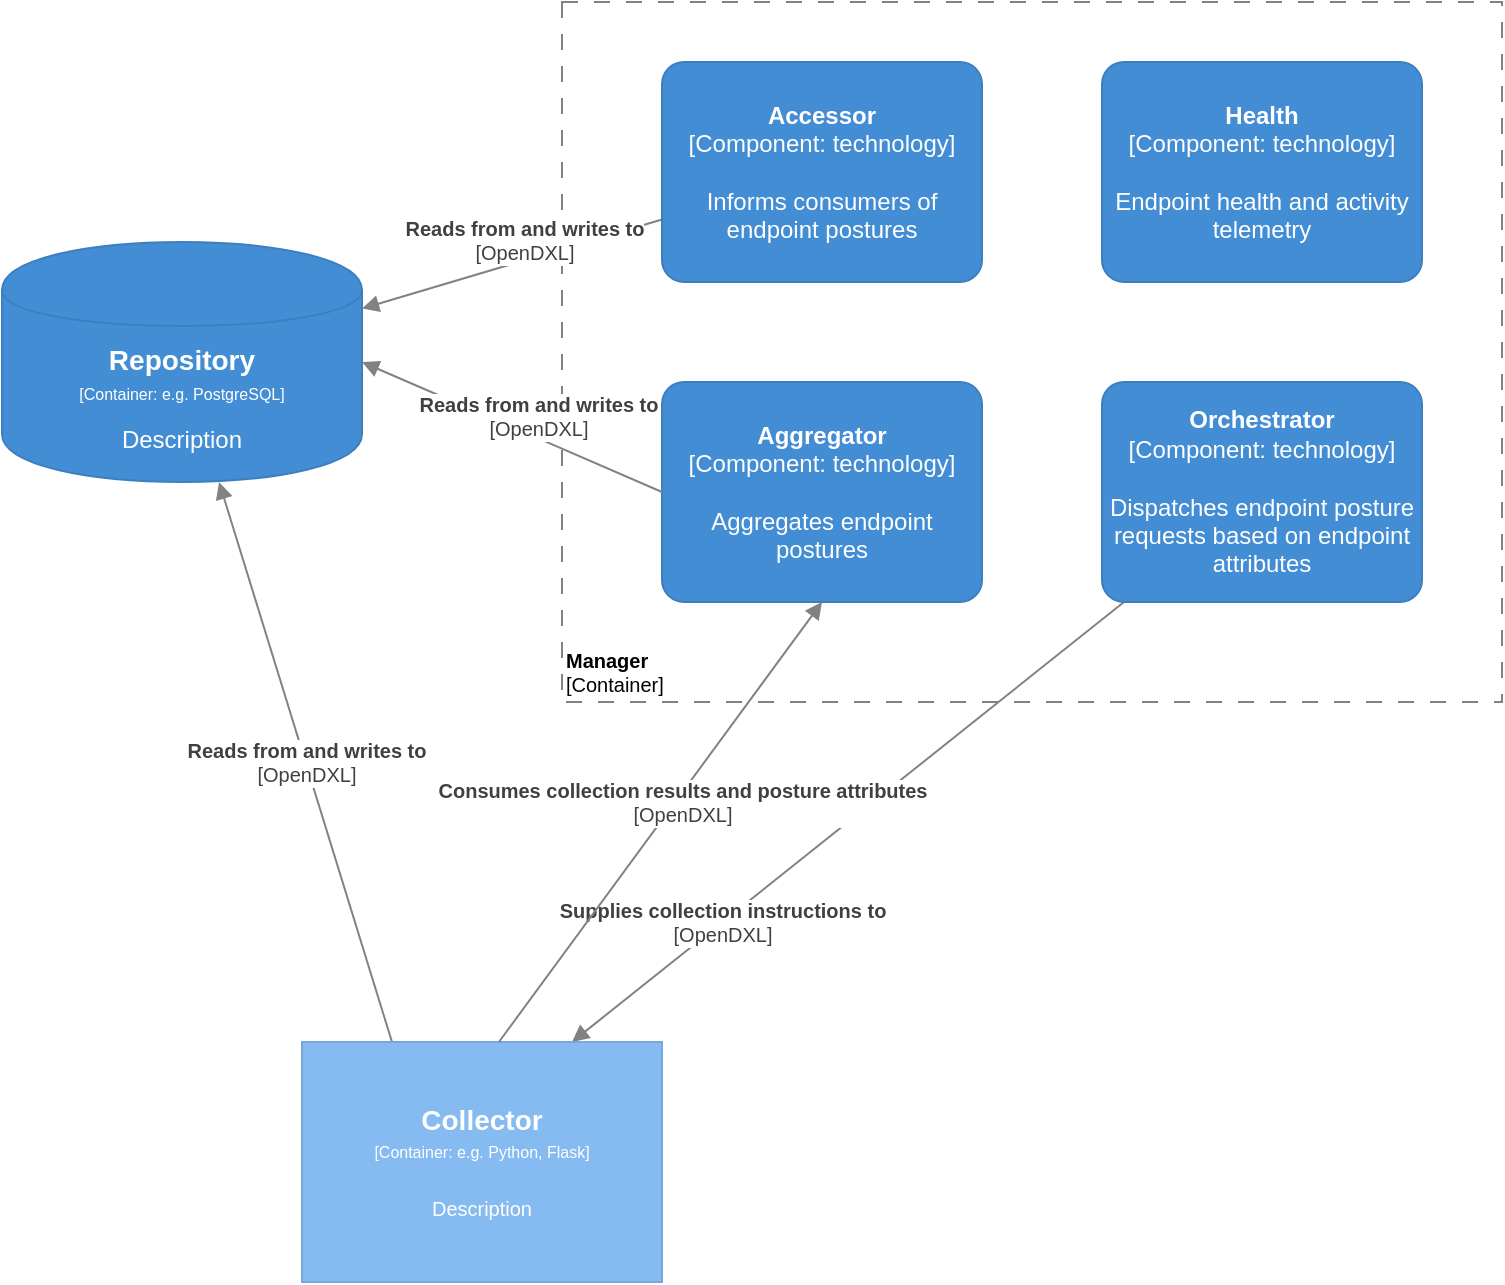 <mxfile version="13.9.3" type="github">
  <diagram id="Hi5DJu9hpjOhU4L-1nYH" name="Page-1">
    <mxGraphModel dx="920" dy="1896" grid="1" gridSize="10" guides="1" tooltips="1" connect="1" arrows="1" fold="1" page="1" pageScale="1" pageWidth="850" pageHeight="1100" math="0" shadow="0">
      <root>
        <mxCell id="0" />
        <mxCell id="1" parent="0" />
        <object label="&lt;font style=&quot;font-size: 10px&quot;&gt;&lt;b&gt;Manager&lt;br&gt;&lt;/b&gt;[Container]&lt;/font&gt;" placeholders="1" name="Container Name" id="QiEPmHNPc2wEeexQ9wfS-2">
          <mxCell style="rounded=0;whiteSpace=wrap;html=1;strokeColor=#828282;fillColor=none;fontColor=#000000;align=left;labelPosition=center;verticalLabelPosition=middle;verticalAlign=bottom;dashed=1;strokeWidth=1;perimeterSpacing=0;spacing=2;spacingTop=0;fontSize=10;dashPattern=8 8;container=0;" parent="1" vertex="1">
            <mxGeometry x="300" y="-160" width="470" height="350" as="geometry">
              <mxRectangle x="560" y="40" width="110" height="30" as="alternateBounds" />
            </mxGeometry>
          </mxCell>
        </object>
        <object label="&lt;div style=&quot;color: rgb(255 , 255 , 255) ; white-space: normal&quot;&gt;&lt;span style=&quot;font-size: 14px&quot;&gt;&lt;b&gt;Repository&lt;/b&gt;&lt;/span&gt;&lt;/div&gt;&lt;div style=&quot;color: rgb(255 , 255 , 255) ; font-size: 12px ; white-space: normal&quot;&gt;&lt;font style=&quot;font-size: 8px&quot;&gt;[Container: %technology%]&lt;/font&gt;&lt;/div&gt;&lt;div style=&quot;color: rgb(255 , 255 , 255) ; white-space: normal ; font-size: 8px&quot;&gt;&lt;font style=&quot;line-height: 9.6px&quot;&gt;&lt;br&gt;&lt;/font&gt;&lt;/div&gt;&lt;div style=&quot;color: rgb(255 , 255 , 255) ; white-space: normal&quot;&gt;%description%&lt;/div&gt;" placeholders="1" name="Container Name" description="Description" technology="e.g. PostgreSQL" id="QiEPmHNPc2wEeexQ9wfS-5">
          <mxCell style="shape=cylinder;whiteSpace=wrap;html=1;boundedLbl=1;backgroundOutline=1;strokeColor=#3C7FC0;fillColor=#438DD5;fontSize=12;fontColor=#ffffff;align=center;resizable=0;rounded=0;" parent="1" vertex="1">
            <mxGeometry x="20" y="-40" width="180" height="120" as="geometry" />
          </mxCell>
        </object>
        <object label="&lt;span style=&quot;font-size: 10px&quot;&gt;&lt;b&gt;Reads from and writes to&lt;/b&gt;&lt;br&gt;[OpenDXL]&lt;br&gt;&lt;/span&gt;" placeholders="1" name="Data Flow Item Name" technology="HTTP" id="QiEPmHNPc2wEeexQ9wfS-9">
          <mxCell style="endArrow=block;html=1;fontSize=10;fontColor=#404040;strokeWidth=1;endFill=1;strokeColor=#828282;elbow=vertical;" parent="1" source="t4L1e9NX0RFvFWcs3qe8-7" target="QiEPmHNPc2wEeexQ9wfS-5" edge="1">
            <mxGeometry x="-0.125" y="-10" width="50" height="50" relative="1" as="geometry">
              <mxPoint x="480" y="80" as="sourcePoint" />
              <mxPoint x="540" y="90" as="targetPoint" />
              <mxPoint as="offset" />
            </mxGeometry>
          </mxCell>
        </object>
        <object label="&lt;span style=&quot;font-size: 10px&quot;&gt;&lt;b&gt;Reads from and writes to&lt;/b&gt;&lt;br&gt;[OpenDXL]&lt;br&gt;&lt;/span&gt;" placeholders="1" name="Data Flow Item Name" technology="HTTP" id="QiEPmHNPc2wEeexQ9wfS-10">
          <mxCell style="endArrow=block;html=1;fontSize=10;fontColor=#404040;strokeWidth=1;endFill=1;strokeColor=#828282;elbow=vertical;exitX=0.25;exitY=0;exitDx=0;exitDy=0;" parent="1" source="t4L1e9NX0RFvFWcs3qe8-2" target="QiEPmHNPc2wEeexQ9wfS-5" edge="1">
            <mxGeometry width="50" height="50" relative="1" as="geometry">
              <mxPoint x="481.111" y="290" as="sourcePoint" />
              <mxPoint x="187.5" y="150" as="targetPoint" />
            </mxGeometry>
          </mxCell>
        </object>
        <object label="&lt;b&gt;Supplies collection instructions to&lt;br&gt;&lt;/b&gt;[OpenDXL]&lt;span style=&quot;font-size: 10px&quot;&gt;&lt;br&gt;&lt;/span&gt;" placeholders="1" name="Data Flow Item Name" technology="HTTP" id="QiEPmHNPc2wEeexQ9wfS-16">
          <mxCell style="endArrow=block;html=1;fontSize=10;fontColor=#404040;strokeWidth=1;endFill=1;strokeColor=#828282;elbow=vertical;entryX=0.75;entryY=0;entryDx=0;entryDy=0;" parent="1" source="t4L1e9NX0RFvFWcs3qe8-6" target="t4L1e9NX0RFvFWcs3qe8-2" edge="1">
            <mxGeometry x="0.456" width="50" height="50" relative="1" as="geometry">
              <mxPoint x="537" y="140" as="sourcePoint" />
              <mxPoint x="570" y="290" as="targetPoint" />
              <Array as="points" />
              <mxPoint as="offset" />
            </mxGeometry>
          </mxCell>
        </object>
        <object label="&lt;div&gt;&lt;span style=&quot;font-size: 14px&quot;&gt;&lt;b&gt;Collector&lt;/b&gt;&lt;/span&gt;&lt;/div&gt;&lt;div&gt;&lt;span style=&quot;font-size: 8px&quot;&gt;[Container: %technology%]&lt;/span&gt;&lt;br&gt;&lt;/div&gt;&lt;div&gt;&lt;span style=&quot;font-size: 8px&quot;&gt;&lt;br&gt;&lt;/span&gt;&lt;/div&gt;&lt;div&gt;&lt;font size=&quot;1&quot;&gt;%description%&lt;/font&gt;&lt;/div&gt;" placeholders="1" name="Container Name" technology="e.g. Python, Flask" description="Description" id="t4L1e9NX0RFvFWcs3qe8-2">
          <mxCell style="rounded=0;whiteSpace=wrap;html=1;fillColor=#85BBF0;fontColor=#ffffff;strokeColor=#78A8D8;resizable=0;arcSize=10;" parent="1" vertex="1">
            <mxGeometry x="170" y="360" width="180" height="120" as="geometry" />
          </mxCell>
        </object>
        <object placeholders="1" c4Name="Health" c4Type="Component" c4Technology="technology" c4Description="Endpoint health and activity telemetry" label="&lt;b&gt;%c4Name%&lt;/b&gt;&lt;div&gt;[%c4Type%: %c4Technology%]&lt;/div&gt;&lt;br&gt;&lt;div&gt;%c4Description%&lt;/div&gt;" id="t4L1e9NX0RFvFWcs3qe8-4">
          <mxCell style="rounded=1;whiteSpace=wrap;html=1;labelBackgroundColor=none;fillColor=#438DD5;fontColor=#ffffff;align=center;arcSize=10;strokeColor=#3C7FC0;metaEdit=1;metaData={&quot;c4Type&quot;:{&quot;editable&quot;:false}};points=[[0.25,0,0],[0.5,0,0],[0.75,0,0],[1,0.25,0],[1,0.5,0],[1,0.75,0],[0.75,1,0],[0.5,1,0],[0.25,1,0],[0,0.75,0],[0,0.5,0],[0,0.25,0]];" parent="1" vertex="1">
            <mxGeometry x="570" y="-130" width="160" height="110.0" as="geometry" />
          </mxCell>
        </object>
        <object placeholders="1" c4Name="Orchestrator" c4Type="Component" c4Technology="technology" c4Description="Dispatches endpoint posture requests based on endpoint attributes" label="&lt;b&gt;%c4Name%&lt;/b&gt;&lt;div&gt;[%c4Type%: %c4Technology%]&lt;/div&gt;&lt;br&gt;&lt;div&gt;%c4Description%&lt;/div&gt;" id="t4L1e9NX0RFvFWcs3qe8-6">
          <mxCell style="rounded=1;whiteSpace=wrap;html=1;labelBackgroundColor=none;fillColor=#438DD5;fontColor=#ffffff;align=center;arcSize=10;strokeColor=#3C7FC0;metaEdit=1;metaData={&quot;c4Type&quot;:{&quot;editable&quot;:false}};points=[[0.25,0,0],[0.5,0,0],[0.75,0,0],[1,0.25,0],[1,0.5,0],[1,0.75,0],[0.75,1,0],[0.5,1,0],[0.25,1,0],[0,0.75,0],[0,0.5,0],[0,0.25,0]];" parent="1" vertex="1">
            <mxGeometry x="570" y="30" width="160" height="110.0" as="geometry" />
          </mxCell>
        </object>
        <object placeholders="1" c4Name="Accessor" c4Type="Component" c4Technology="technology" c4Description="Informs consumers of endpoint postures" label="&lt;b&gt;%c4Name%&lt;/b&gt;&lt;div&gt;[%c4Type%: %c4Technology%]&lt;/div&gt;&lt;br&gt;&lt;div&gt;%c4Description%&lt;/div&gt;" id="t4L1e9NX0RFvFWcs3qe8-7">
          <mxCell style="rounded=1;whiteSpace=wrap;html=1;labelBackgroundColor=none;fillColor=#438DD5;fontColor=#ffffff;align=center;arcSize=10;strokeColor=#3C7FC0;metaEdit=1;metaData={&quot;c4Type&quot;:{&quot;editable&quot;:false}};points=[[0.25,0,0],[0.5,0,0],[0.75,0,0],[1,0.25,0],[1,0.5,0],[1,0.75,0],[0.75,1,0],[0.5,1,0],[0.25,1,0],[0,0.75,0],[0,0.5,0],[0,0.25,0]];" parent="1" vertex="1">
            <mxGeometry x="350" y="-130" width="160" height="110.0" as="geometry" />
          </mxCell>
        </object>
        <object placeholders="1" c4Name="Aggregator" c4Type="Component" c4Technology="technology" c4Description="Aggregates endpoint postures" label="&lt;b&gt;%c4Name%&lt;/b&gt;&lt;div&gt;[%c4Type%: %c4Technology%]&lt;/div&gt;&lt;br&gt;&lt;div&gt;%c4Description%&lt;/div&gt;" id="t4L1e9NX0RFvFWcs3qe8-8">
          <mxCell style="rounded=1;whiteSpace=wrap;html=1;labelBackgroundColor=none;fillColor=#438DD5;fontColor=#ffffff;align=center;arcSize=10;strokeColor=#3C7FC0;metaEdit=1;metaData={&quot;c4Type&quot;:{&quot;editable&quot;:false}};points=[[0.25,0,0],[0.5,0,0],[0.75,0,0],[1,0.25,0],[1,0.5,0],[1,0.75,0],[0.75,1,0],[0.5,1,0],[0.25,1,0],[0,0.75,0],[0,0.5,0],[0,0.25,0]];" parent="1" vertex="1">
            <mxGeometry x="350" y="30" width="160" height="110.0" as="geometry" />
          </mxCell>
        </object>
        <object label="&lt;b&gt;Consumes collection results and posture attributes&lt;br&gt;&lt;/b&gt;[OpenDXL]&lt;span style=&quot;font-size: 10px&quot;&gt;&lt;br&gt;&lt;/span&gt;" placeholders="1" name="Data Flow Item Name" technology="HTTP" id="t4L1e9NX0RFvFWcs3qe8-9">
          <mxCell style="endArrow=block;html=1;fontSize=10;fontColor=#404040;strokeWidth=1;endFill=1;strokeColor=#828282;elbow=vertical;entryX=0.5;entryY=1;entryDx=0;entryDy=0;entryPerimeter=0;exitX=0.547;exitY=0;exitDx=0;exitDy=0;exitPerimeter=0;" parent="1" source="t4L1e9NX0RFvFWcs3qe8-2" target="t4L1e9NX0RFvFWcs3qe8-8" edge="1">
            <mxGeometry x="0.106" y="-3" width="50" height="50" relative="1" as="geometry">
              <mxPoint x="572.547" y="160" as="sourcePoint" />
              <mxPoint x="315" y="370" as="targetPoint" />
              <Array as="points" />
              <mxPoint as="offset" />
            </mxGeometry>
          </mxCell>
        </object>
        <object label="&lt;span style=&quot;font-size: 10px&quot;&gt;&lt;b&gt;Reads from and writes to&lt;/b&gt;&lt;br&gt;[OpenDXL]&lt;br&gt;&lt;/span&gt;" placeholders="1" name="Data Flow Item Name" technology="HTTP" id="t4L1e9NX0RFvFWcs3qe8-10">
          <mxCell style="endArrow=block;html=1;fontSize=10;fontColor=#404040;strokeWidth=1;endFill=1;strokeColor=#828282;elbow=vertical;exitX=0;exitY=0.5;exitDx=0;exitDy=0;exitPerimeter=0;entryX=1;entryY=0.5;entryDx=0;entryDy=0;" parent="1" source="t4L1e9NX0RFvFWcs3qe8-8" target="QiEPmHNPc2wEeexQ9wfS-5" edge="1">
            <mxGeometry x="-0.125" y="-10" width="50" height="50" relative="1" as="geometry">
              <mxPoint x="370" y="-19.242" as="sourcePoint" />
              <mxPoint x="210" y="12.273" as="targetPoint" />
              <mxPoint as="offset" />
            </mxGeometry>
          </mxCell>
        </object>
      </root>
    </mxGraphModel>
  </diagram>
</mxfile>

